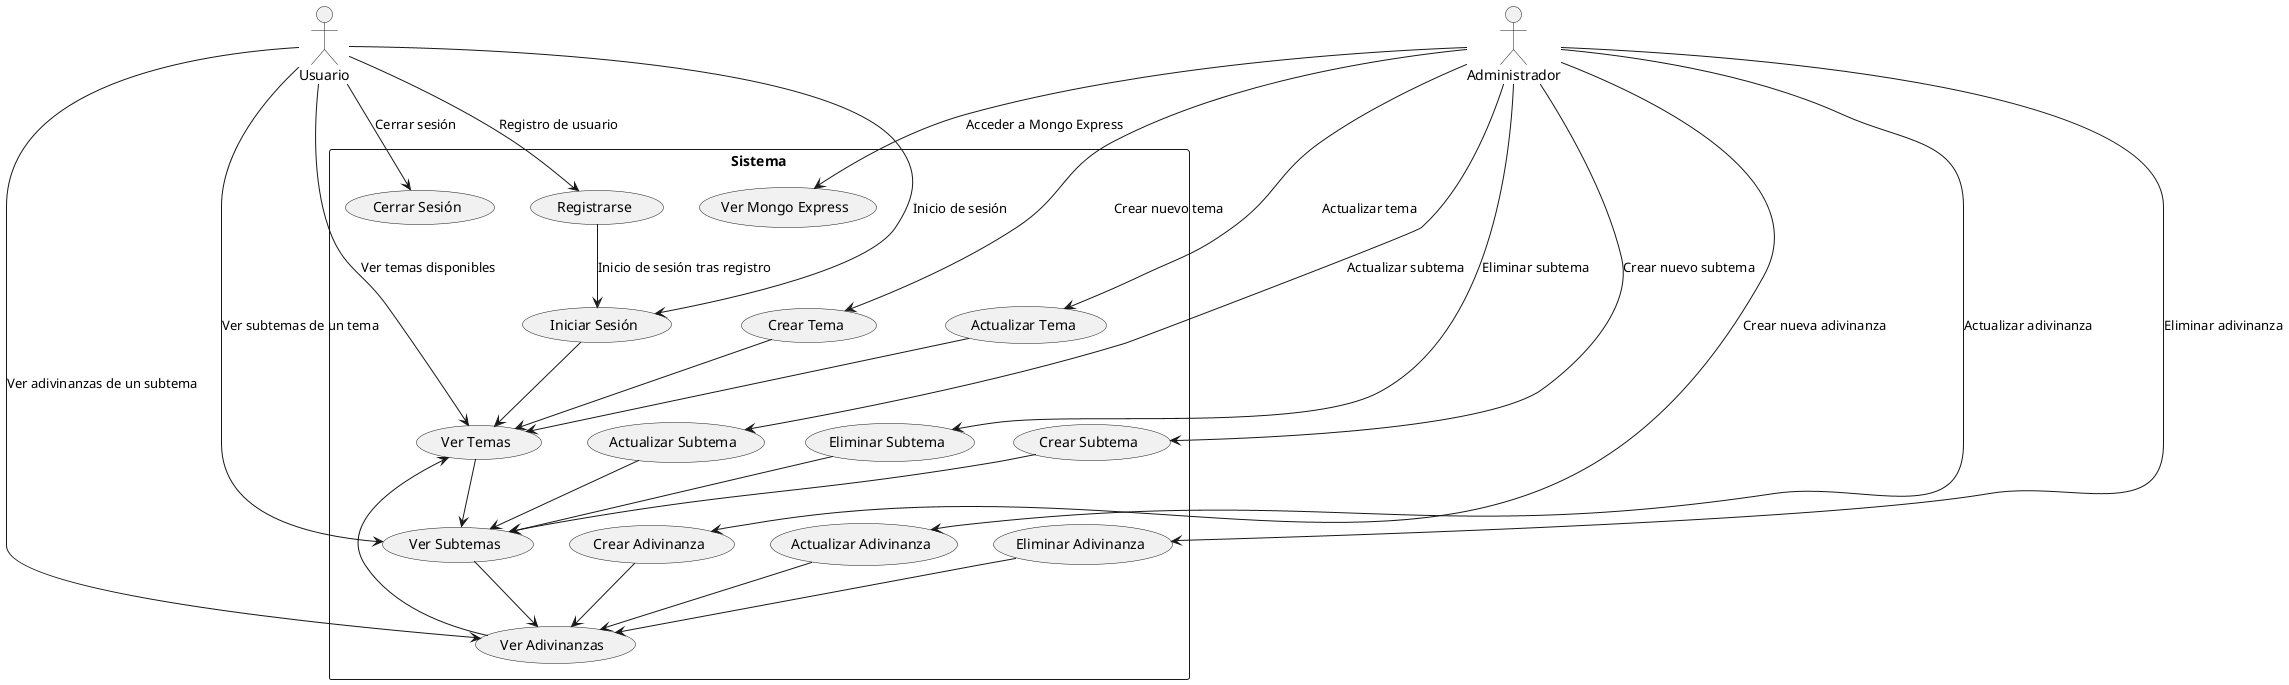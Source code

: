 @startuml

actor Usuario as U
actor Administrador as A

rectangle Sistema {
  (Registrarse) as registrarse
  (Iniciar Sesión) as iniciarSesion
  (Cerrar Sesión) as cerrarSesion
  (Ver Temas) as verTemas
  (Crear Tema) as crearTema
  (Actualizar Tema) as actualizarTema
  (Ver Subtemas) as verSubtemas
  (Crear Subtema) as crearSubtema
  (Actualizar Subtema) as actualizarSubtema
  (Eliminar Subtema) as eliminarSubtema
  (Ver Adivinanzas) as verAdivinanzas
  (Crear Adivinanza) as crearAdivinanza
  (Actualizar Adivinanza) as actualizarAdivinanza
  (Eliminar Adivinanza) as eliminarAdivinanza
  (Ver Mongo Express) as verMongoExpress
}

U --> registrarse : "Registro de usuario"
U --> iniciarSesion : "Inicio de sesión"
U --> cerrarSesion : "Cerrar sesión"
U --> verTemas : "Ver temas disponibles"
U --> verSubtemas : "Ver subtemas de un tema"
U --> verAdivinanzas : "Ver adivinanzas de un subtema"

A --> crearTema : "Crear nuevo tema"
A --> actualizarTema : "Actualizar tema"
A --> crearSubtema : "Crear nuevo subtema"
A --> actualizarSubtema : "Actualizar subtema"
A --> eliminarSubtema : "Eliminar subtema"
A --> crearAdivinanza : "Crear nueva adivinanza"
A --> actualizarAdivinanza : "Actualizar adivinanza"
A --> eliminarAdivinanza : "Eliminar adivinanza"
A --> verMongoExpress : "Acceder a Mongo Express"

registrarse --> iniciarSesion : "Inicio de sesión tras registro"
iniciarSesion --> verTemas
verTemas --> verSubtemas
verSubtemas --> verAdivinanzas
verAdivinanzas --> verTemas

crearTema --> verTemas
actualizarTema --> verTemas
crearSubtema --> verSubtemas
actualizarSubtema --> verSubtemas
eliminarSubtema --> verSubtemas
crearAdivinanza --> verAdivinanzas
actualizarAdivinanza --> verAdivinanzas
eliminarAdivinanza --> verAdivinanzas

@enduml
